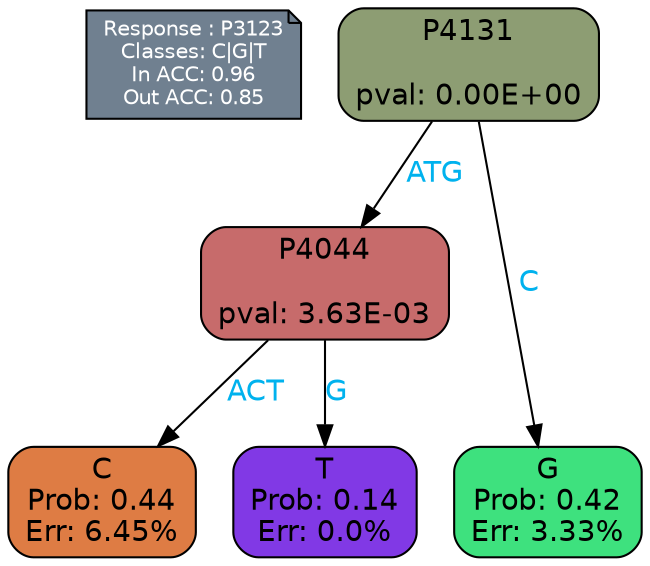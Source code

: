 digraph Tree {
node [shape=box, style="filled, rounded", color="black", fontname=helvetica] ;
graph [ranksep=equally, splines=polylines, bgcolor=transparent, dpi=600] ;
edge [fontname=helvetica] ;
LEGEND [label="Response : P3123
Classes: C|G|T
In ACC: 0.96
Out ACC: 0.85
",shape=note,align=left,style=filled,fillcolor="slategray",fontcolor="white",fontsize=10];1 [label="P4131

pval: 0.00E+00", fillcolor="#8d9d73"] ;
2 [label="P4044

pval: 3.63E-03", fillcolor="#c76b6b"] ;
3 [label="C
Prob: 0.44
Err: 6.45%", fillcolor="#de7c44"] ;
4 [label="T
Prob: 0.14
Err: 0.0%", fillcolor="#8139e5"] ;
5 [label="G
Prob: 0.42
Err: 3.33%", fillcolor="#3ee17e"] ;
1 -> 2 [label="ATG",fontcolor=deepskyblue2] ;
1 -> 5 [label="C",fontcolor=deepskyblue2] ;
2 -> 3 [label="ACT",fontcolor=deepskyblue2] ;
2 -> 4 [label="G",fontcolor=deepskyblue2] ;
{rank = same; 3;4;5;}{rank = same; LEGEND;1;}}